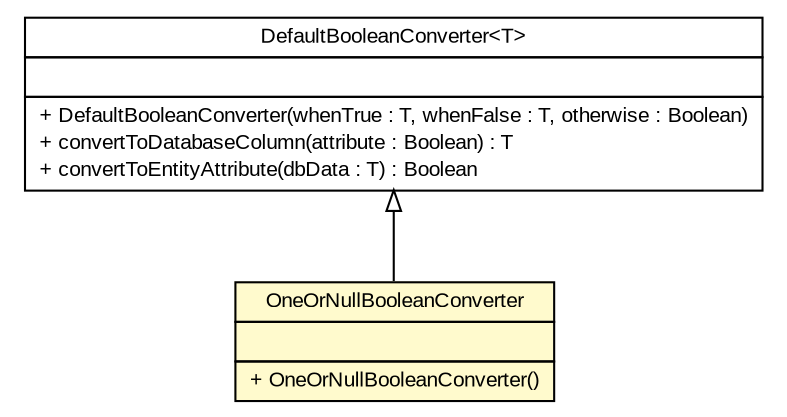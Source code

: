 #!/usr/local/bin/dot
#
# Class diagram 
# Generated by UMLGraph version R5_6 (http://www.umlgraph.org/)
#

digraph G {
	edge [fontname="arial",fontsize=10,labelfontname="arial",labelfontsize=10];
	node [fontname="arial",fontsize=10,shape=plaintext];
	nodesep=0.25;
	ranksep=0.5;
	// br.gov.to.sefaz.persistence.converter.OneOrNullBooleanConverter
	c12552 [label=<<table title="br.gov.to.sefaz.persistence.converter.OneOrNullBooleanConverter" border="0" cellborder="1" cellspacing="0" cellpadding="2" port="p" bgcolor="lemonChiffon" href="./OneOrNullBooleanConverter.html">
		<tr><td><table border="0" cellspacing="0" cellpadding="1">
<tr><td align="center" balign="center"> OneOrNullBooleanConverter </td></tr>
		</table></td></tr>
		<tr><td><table border="0" cellspacing="0" cellpadding="1">
<tr><td align="left" balign="left">  </td></tr>
		</table></td></tr>
		<tr><td><table border="0" cellspacing="0" cellpadding="1">
<tr><td align="left" balign="left"> + OneOrNullBooleanConverter() </td></tr>
		</table></td></tr>
		</table>>, URL="./OneOrNullBooleanConverter.html", fontname="arial", fontcolor="black", fontsize=10.0];
	// br.gov.to.sefaz.persistence.converter.DefaultBooleanConverter<T>
	c12553 [label=<<table title="br.gov.to.sefaz.persistence.converter.DefaultBooleanConverter" border="0" cellborder="1" cellspacing="0" cellpadding="2" port="p" href="./DefaultBooleanConverter.html">
		<tr><td><table border="0" cellspacing="0" cellpadding="1">
<tr><td align="center" balign="center"> DefaultBooleanConverter&lt;T&gt; </td></tr>
		</table></td></tr>
		<tr><td><table border="0" cellspacing="0" cellpadding="1">
<tr><td align="left" balign="left">  </td></tr>
		</table></td></tr>
		<tr><td><table border="0" cellspacing="0" cellpadding="1">
<tr><td align="left" balign="left"> + DefaultBooleanConverter(whenTrue : T, whenFalse : T, otherwise : Boolean) </td></tr>
<tr><td align="left" balign="left"> + convertToDatabaseColumn(attribute : Boolean) : T </td></tr>
<tr><td align="left" balign="left"> + convertToEntityAttribute(dbData : T) : Boolean </td></tr>
		</table></td></tr>
		</table>>, URL="./DefaultBooleanConverter.html", fontname="arial", fontcolor="black", fontsize=10.0];
	//br.gov.to.sefaz.persistence.converter.OneOrNullBooleanConverter extends br.gov.to.sefaz.persistence.converter.DefaultBooleanConverter<java.lang.Integer>
	c12553:p -> c12552:p [dir=back,arrowtail=empty];
}

